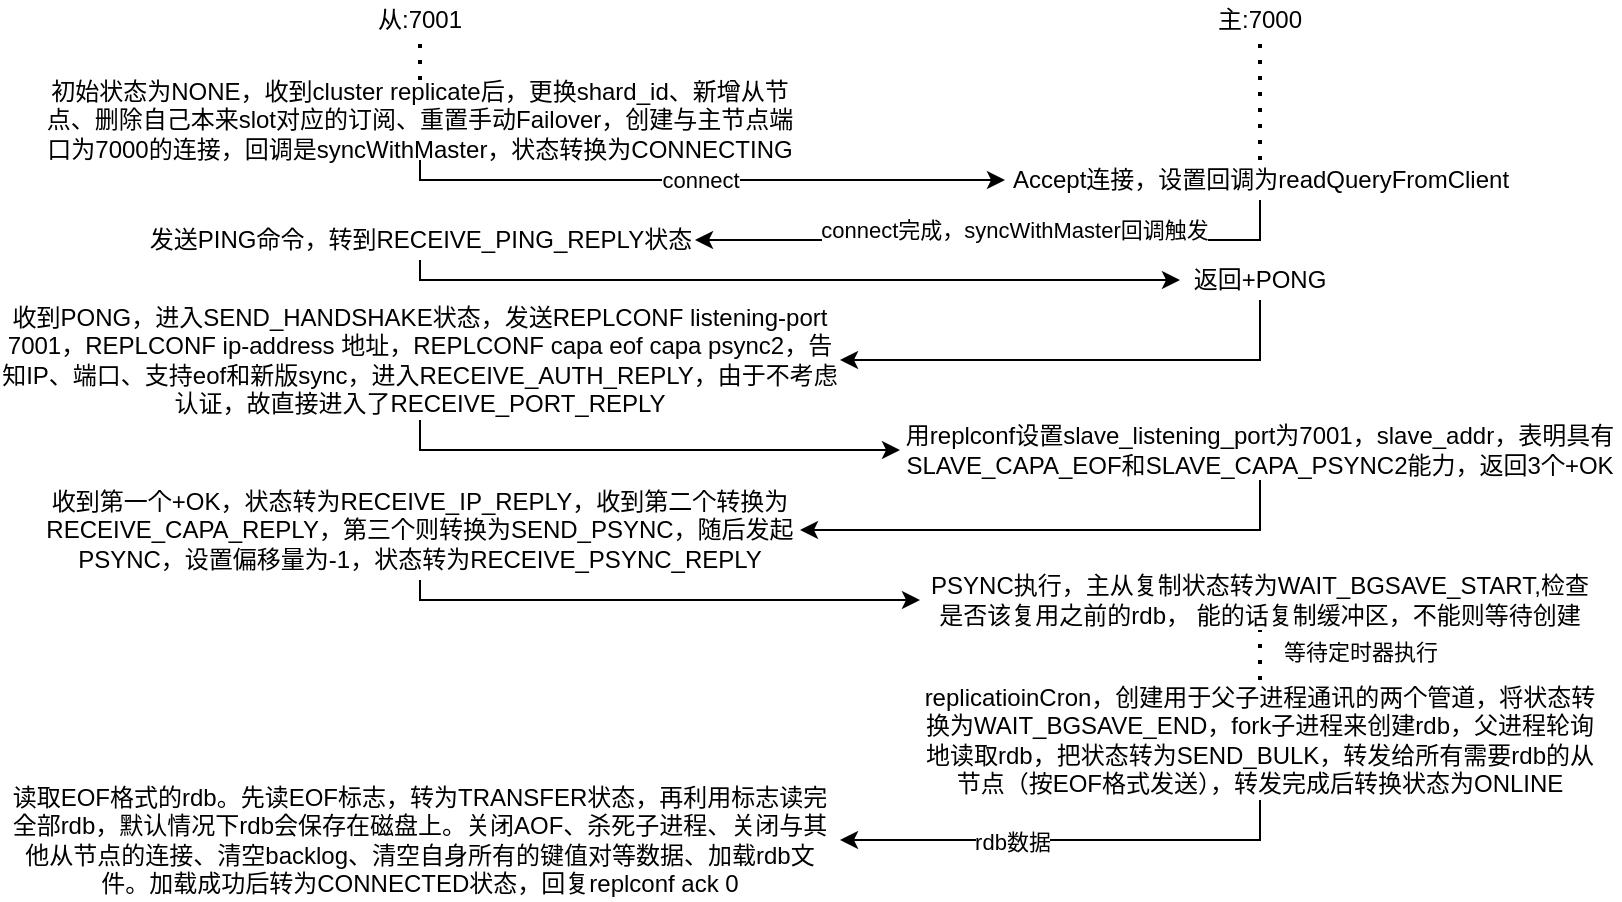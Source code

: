<mxfile version="24.7.10">
  <diagram name="Page-1" id="2YBvvXClWsGukQMizWep">
    <mxGraphModel dx="966" dy="553" grid="1" gridSize="10" guides="1" tooltips="1" connect="1" arrows="1" fold="1" page="1" pageScale="1" pageWidth="850" pageHeight="1100" math="0" shadow="0">
      <root>
        <mxCell id="0" />
        <mxCell id="1" parent="0" />
        <mxCell id="uTmtSbhfa73AENKRCiW3-1" value="从:7001" style="text;html=1;align=center;verticalAlign=middle;whiteSpace=wrap;rounded=0;" parent="1" vertex="1">
          <mxGeometry x="190" y="20" width="60" height="20" as="geometry" />
        </mxCell>
        <mxCell id="uTmtSbhfa73AENKRCiW3-2" value="主:7000" style="text;html=1;align=center;verticalAlign=middle;whiteSpace=wrap;rounded=0;" parent="1" vertex="1">
          <mxGeometry x="610" y="20" width="60" height="20" as="geometry" />
        </mxCell>
        <mxCell id="uTmtSbhfa73AENKRCiW3-7" style="edgeStyle=orthogonalEdgeStyle;rounded=0;orthogonalLoop=1;jettySize=auto;html=1;entryX=0;entryY=0.5;entryDx=0;entryDy=0;exitX=0.5;exitY=1;exitDx=0;exitDy=0;" parent="1" source="uTmtSbhfa73AENKRCiW3-3" target="uTmtSbhfa73AENKRCiW3-6" edge="1">
          <mxGeometry relative="1" as="geometry">
            <Array as="points">
              <mxPoint x="220" y="110" />
            </Array>
          </mxGeometry>
        </mxCell>
        <mxCell id="uTmtSbhfa73AENKRCiW3-8" value="connect" style="edgeLabel;html=1;align=center;verticalAlign=middle;resizable=0;points=[];" parent="uTmtSbhfa73AENKRCiW3-7" vertex="1" connectable="0">
          <mxGeometry x="-0.146" y="-1" relative="1" as="geometry">
            <mxPoint x="21" y="-1" as="offset" />
          </mxGeometry>
        </mxCell>
        <mxCell id="uTmtSbhfa73AENKRCiW3-3" value="初始状态为NONE，收到cluster replicate后，更换shard_id、新增从节点、删除自己本来slot对应的订阅、重置手动Failover，创建与主节点端口为7000的连接，回调是syncWithMaster，状态转换为CONNECTING" style="text;html=1;align=center;verticalAlign=middle;whiteSpace=wrap;rounded=0;" parent="1" vertex="1">
          <mxGeometry x="30" y="60" width="380" height="40" as="geometry" />
        </mxCell>
        <mxCell id="uTmtSbhfa73AENKRCiW3-11" style="edgeStyle=orthogonalEdgeStyle;rounded=0;orthogonalLoop=1;jettySize=auto;html=1;entryX=0;entryY=0.5;entryDx=0;entryDy=0;exitX=0.5;exitY=1;exitDx=0;exitDy=0;" parent="1" source="uTmtSbhfa73AENKRCiW3-5" target="uTmtSbhfa73AENKRCiW3-12" edge="1">
          <mxGeometry relative="1" as="geometry">
            <mxPoint x="640" y="270" as="targetPoint" />
            <Array as="points">
              <mxPoint x="220" y="160" />
              <mxPoint x="600" y="160" />
            </Array>
          </mxGeometry>
        </mxCell>
        <mxCell id="uTmtSbhfa73AENKRCiW3-5" value="发送PING命令，转到RECEIVE_PING_REPLY状态" style="text;html=1;align=center;verticalAlign=middle;whiteSpace=wrap;rounded=0;" parent="1" vertex="1">
          <mxGeometry x="82.5" y="130" width="275" height="20" as="geometry" />
        </mxCell>
        <mxCell id="uTmtSbhfa73AENKRCiW3-9" style="edgeStyle=orthogonalEdgeStyle;rounded=0;orthogonalLoop=1;jettySize=auto;html=1;exitX=0.5;exitY=1;exitDx=0;exitDy=0;entryX=1;entryY=0.5;entryDx=0;entryDy=0;" parent="1" source="uTmtSbhfa73AENKRCiW3-6" target="uTmtSbhfa73AENKRCiW3-5" edge="1">
          <mxGeometry relative="1" as="geometry">
            <Array as="points">
              <mxPoint x="640" y="140" />
            </Array>
          </mxGeometry>
        </mxCell>
        <mxCell id="uTmtSbhfa73AENKRCiW3-10" value="connect完成，syncWithMaster回调触发" style="edgeLabel;html=1;align=center;verticalAlign=middle;resizable=0;points=[];" parent="uTmtSbhfa73AENKRCiW3-9" vertex="1" connectable="0">
          <mxGeometry x="0.61" y="-1" relative="1" as="geometry">
            <mxPoint x="100" y="-4" as="offset" />
          </mxGeometry>
        </mxCell>
        <mxCell id="uTmtSbhfa73AENKRCiW3-6" value="Accept连接，设置回调为readQueryFromClient" style="text;html=1;align=center;verticalAlign=middle;whiteSpace=wrap;rounded=0;" parent="1" vertex="1">
          <mxGeometry x="512.5" y="100" width="255" height="20" as="geometry" />
        </mxCell>
        <mxCell id="ilX25yQ41fgXcGCMx8rG-4" style="edgeStyle=orthogonalEdgeStyle;rounded=0;orthogonalLoop=1;jettySize=auto;html=1;entryX=1;entryY=0.5;entryDx=0;entryDy=0;exitX=0.5;exitY=1;exitDx=0;exitDy=0;" parent="1" source="uTmtSbhfa73AENKRCiW3-12" target="ilX25yQ41fgXcGCMx8rG-11" edge="1">
          <mxGeometry relative="1" as="geometry">
            <mxPoint x="410" y="200" as="targetPoint" />
            <mxPoint x="705" y="180" as="sourcePoint" />
            <Array as="points">
              <mxPoint x="640" y="200" />
            </Array>
          </mxGeometry>
        </mxCell>
        <mxCell id="uTmtSbhfa73AENKRCiW3-12" value="返回+PONG" style="text;html=1;align=center;verticalAlign=middle;whiteSpace=wrap;rounded=0;" parent="1" vertex="1">
          <mxGeometry x="600" y="150" width="80" height="20" as="geometry" />
        </mxCell>
        <mxCell id="uTmtSbhfa73AENKRCiW3-14" value="" style="endArrow=none;dashed=1;html=1;dashPattern=1 3;strokeWidth=2;rounded=0;entryX=0.5;entryY=1;entryDx=0;entryDy=0;exitX=0.5;exitY=0;exitDx=0;exitDy=0;" parent="1" source="uTmtSbhfa73AENKRCiW3-3" target="uTmtSbhfa73AENKRCiW3-1" edge="1">
          <mxGeometry width="50" height="50" relative="1" as="geometry">
            <mxPoint x="390" y="330" as="sourcePoint" />
            <mxPoint x="440" y="280" as="targetPoint" />
          </mxGeometry>
        </mxCell>
        <mxCell id="uTmtSbhfa73AENKRCiW3-15" value="" style="endArrow=none;dashed=1;html=1;dashPattern=1 3;strokeWidth=2;rounded=0;entryX=0.5;entryY=1;entryDx=0;entryDy=0;exitX=0.5;exitY=0;exitDx=0;exitDy=0;" parent="1" source="uTmtSbhfa73AENKRCiW3-6" target="uTmtSbhfa73AENKRCiW3-2" edge="1">
          <mxGeometry width="50" height="50" relative="1" as="geometry">
            <mxPoint x="230" y="70" as="sourcePoint" />
            <mxPoint x="230" y="50" as="targetPoint" />
          </mxGeometry>
        </mxCell>
        <mxCell id="ilX25yQ41fgXcGCMx8rG-15" style="edgeStyle=orthogonalEdgeStyle;rounded=0;orthogonalLoop=1;jettySize=auto;html=1;entryX=1;entryY=0.5;entryDx=0;entryDy=0;exitX=0.5;exitY=1;exitDx=0;exitDy=0;" parent="1" source="ilX25yQ41fgXcGCMx8rG-8" target="ilX25yQ41fgXcGCMx8rG-14" edge="1">
          <mxGeometry relative="1" as="geometry">
            <mxPoint x="640" y="260" as="sourcePoint" />
            <Array as="points">
              <mxPoint x="640" y="285" />
              <mxPoint x="410" y="285" />
            </Array>
          </mxGeometry>
        </mxCell>
        <mxCell id="ilX25yQ41fgXcGCMx8rG-8" value="用replconf设置slave_listening_port为7001，slave_addr，表明具有SLAVE_CAPA_EOF和&lt;span style=&quot;background-color: initial; font-size: 12px;&quot;&gt;SLAVE_CAPA_PSYNC2&lt;/span&gt;能力，返回3个+OK" style="text;html=1;align=center;verticalAlign=middle;whiteSpace=wrap;rounded=0;" parent="1" vertex="1">
          <mxGeometry x="460" y="230" width="360" height="30" as="geometry" />
        </mxCell>
        <mxCell id="ilX25yQ41fgXcGCMx8rG-13" style="edgeStyle=orthogonalEdgeStyle;rounded=0;orthogonalLoop=1;jettySize=auto;html=1;entryX=0;entryY=0.5;entryDx=0;entryDy=0;" parent="1" source="ilX25yQ41fgXcGCMx8rG-11" target="ilX25yQ41fgXcGCMx8rG-8" edge="1">
          <mxGeometry relative="1" as="geometry">
            <mxPoint x="443.13" y="245" as="targetPoint" />
            <Array as="points">
              <mxPoint x="220" y="245" />
            </Array>
          </mxGeometry>
        </mxCell>
        <mxCell id="ilX25yQ41fgXcGCMx8rG-11" value="收到PONG，进入SEND_HANDSHAKE状态，发送REPLCONF listening-port 7001，REPLCONF ip-address 地址，REPLCONF capa eof capa psync2，告知IP、端口、支持eof和新版sync，进入RECEIVE_AUTH_REPLY，由于不考虑认证，故直接进入了RECEIVE_PORT_REPLY" style="text;html=1;align=center;verticalAlign=middle;whiteSpace=wrap;rounded=0;" parent="1" vertex="1">
          <mxGeometry x="10" y="170" width="420" height="60" as="geometry" />
        </mxCell>
        <mxCell id="ilX25yQ41fgXcGCMx8rG-16" style="edgeStyle=orthogonalEdgeStyle;rounded=0;orthogonalLoop=1;jettySize=auto;html=1;entryX=0;entryY=0.5;entryDx=0;entryDy=0;" parent="1" source="ilX25yQ41fgXcGCMx8rG-14" target="ilX25yQ41fgXcGCMx8rG-17" edge="1">
          <mxGeometry relative="1" as="geometry">
            <mxPoint x="380" y="360" as="targetPoint" />
            <Array as="points">
              <mxPoint x="220" y="320" />
              <mxPoint x="470" y="320" />
            </Array>
          </mxGeometry>
        </mxCell>
        <mxCell id="ilX25yQ41fgXcGCMx8rG-14" value="收到第一个+OK，状态转为RECEIVE_IP_REPLY，收到第二个转换为RECEIVE_CAPA_REPLY，第三个则转换为SEND_PSYNC，随后发起PSYNC，设置偏移量为-1，状态转为RECEIVE_PSYNC_REPLY" style="text;html=1;align=center;verticalAlign=middle;whiteSpace=wrap;rounded=0;" parent="1" vertex="1">
          <mxGeometry x="30" y="260" width="380" height="50" as="geometry" />
        </mxCell>
        <mxCell id="ilX25yQ41fgXcGCMx8rG-17" value="PSYNC执行，主从复制状态转为WAIT_BGSAVE_START,检查是否该复用之前的rdb， 能的话复制缓冲区，不能则等待创建" style="text;html=1;align=center;verticalAlign=middle;whiteSpace=wrap;rounded=0;" parent="1" vertex="1">
          <mxGeometry x="469.99" y="305" width="340" height="30" as="geometry" />
        </mxCell>
        <mxCell id="zpOEcCge8EpzeLe-TnQs-3" style="edgeStyle=orthogonalEdgeStyle;rounded=0;orthogonalLoop=1;jettySize=auto;html=1;entryX=1;entryY=0.5;entryDx=0;entryDy=0;exitX=0.5;exitY=1;exitDx=0;exitDy=0;" parent="1" source="LGcpo6t_XS2GsdhRApcy-3" target="zpOEcCge8EpzeLe-TnQs-5" edge="1">
          <mxGeometry relative="1" as="geometry">
            <mxPoint x="220" y="430" as="targetPoint" />
          </mxGeometry>
        </mxCell>
        <mxCell id="moCksS1WqdxawrKYcjqR-1" value="rdb数据" style="edgeLabel;html=1;align=center;verticalAlign=middle;resizable=0;points=[];" vertex="1" connectable="0" parent="zpOEcCge8EpzeLe-TnQs-3">
          <mxGeometry x="0.25" y="1" relative="1" as="geometry">
            <mxPoint as="offset" />
          </mxGeometry>
        </mxCell>
        <mxCell id="LGcpo6t_XS2GsdhRApcy-3" value="replicatioinCron，创建用于父子进程通讯的两个管道，将状态转换为WAIT_BGSAVE_END，fork子进程来创建rdb，父进程轮询地读取rdb，把状态转为SEND_BULK，转发给所有需要rdb的从节点（按EOF格式发送），转发完成后转换状态为ONLINE" style="text;html=1;align=center;verticalAlign=middle;whiteSpace=wrap;rounded=0;" parent="1" vertex="1">
          <mxGeometry x="470" y="360" width="340" height="60" as="geometry" />
        </mxCell>
        <mxCell id="LGcpo6t_XS2GsdhRApcy-4" value="" style="endArrow=none;dashed=1;html=1;dashPattern=1 3;strokeWidth=2;rounded=0;entryX=0.5;entryY=1;entryDx=0;entryDy=0;exitX=0.5;exitY=0;exitDx=0;exitDy=0;" parent="1" source="LGcpo6t_XS2GsdhRApcy-3" target="ilX25yQ41fgXcGCMx8rG-17" edge="1">
          <mxGeometry width="50" height="50" relative="1" as="geometry">
            <mxPoint x="680" y="380" as="sourcePoint" />
            <mxPoint x="680" y="320" as="targetPoint" />
          </mxGeometry>
        </mxCell>
        <mxCell id="zpOEcCge8EpzeLe-TnQs-2" value="等待定时器执行" style="edgeLabel;html=1;align=center;verticalAlign=middle;resizable=0;points=[];" parent="LGcpo6t_XS2GsdhRApcy-4" vertex="1" connectable="0">
          <mxGeometry x="0.113" relative="1" as="geometry">
            <mxPoint x="50" as="offset" />
          </mxGeometry>
        </mxCell>
        <mxCell id="zpOEcCge8EpzeLe-TnQs-5" value="读取EOF格式的rdb。先读EOF标志，转为TRANSFER状态，再利用标志读完全部rdb，默认情况下rdb会保存在磁盘上。关闭AOF、杀死子进程、关闭与其他从节点的连接、清空backlog、清空自身所有的键值对等数据、加载rdb文件。加载成功后转为CONNECTED状态，回复replconf ack 0" style="text;html=1;align=center;verticalAlign=middle;whiteSpace=wrap;rounded=0;" parent="1" vertex="1">
          <mxGeometry x="10" y="410" width="420" height="60" as="geometry" />
        </mxCell>
      </root>
    </mxGraphModel>
  </diagram>
</mxfile>
